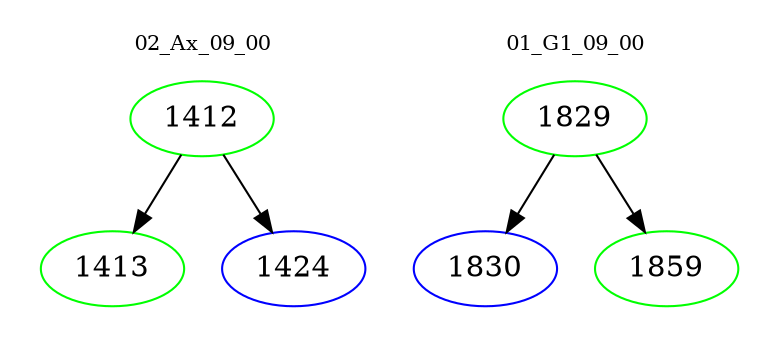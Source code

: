 digraph{
subgraph cluster_0 {
color = white
label = "02_Ax_09_00";
fontsize=10;
T0_1412 [label="1412", color="green"]
T0_1412 -> T0_1413 [color="black"]
T0_1413 [label="1413", color="green"]
T0_1412 -> T0_1424 [color="black"]
T0_1424 [label="1424", color="blue"]
}
subgraph cluster_1 {
color = white
label = "01_G1_09_00";
fontsize=10;
T1_1829 [label="1829", color="green"]
T1_1829 -> T1_1830 [color="black"]
T1_1830 [label="1830", color="blue"]
T1_1829 -> T1_1859 [color="black"]
T1_1859 [label="1859", color="green"]
}
}
